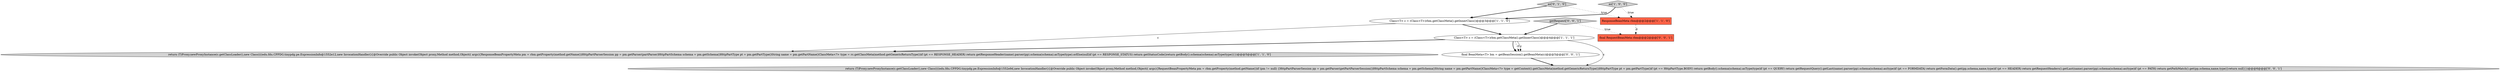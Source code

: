 digraph {
5 [style = filled, label = "as['0', '1', '0']", fillcolor = lightgray, shape = diamond image = "AAA0AAABBB2BBB"];
4 [style = filled, label = "ResponseBeanMeta rbm@@@2@@@['1', '1', '0']", fillcolor = tomato, shape = box image = "AAA0AAABBB1BBB"];
6 [style = filled, label = "final RequestBeanMeta rbm@@@2@@@['0', '0', '1']", fillcolor = tomato, shape = box image = "AAA0AAABBB3BBB"];
3 [style = filled, label = "Class<T> c = (Class<T>)rbm.getClassMeta().getInnerClass()@@@4@@@['1', '1', '1']", fillcolor = white, shape = ellipse image = "AAA0AAABBB1BBB"];
1 [style = filled, label = "return (T)Proxy.newProxyInstance(c.getClassLoader(),new Class((((edu.fdu.CPPDG.tinypdg.pe.ExpressionInfo@1552e12,new InvocationHandler(){@Override public Object invoke(Object proxy,Method method,Object(( args){ResponseBeanPropertyMeta pm = rbm.getProperty(method.getName())HttpPartParserSession pp = pm.getParser(partParser)HttpPartSchema schema = pm.getSchema()HttpPartType pt = pm.getPartType()String name = pm.getPartName()ClassMeta<?> type = rc.getClassMeta(method.getGenericReturnType())if (pt == RESPONSE_HEADER) return getResponseHeader(name).parser(pp).schema(schema).asType(type).orElse(null)if (pt == RESPONSE_STATUS) return getStatusCode()return getBody().schema(schema).asType(type)}})@@@5@@@['1', '1', '0']", fillcolor = lightgray, shape = ellipse image = "AAA0AAABBB1BBB"];
9 [style = filled, label = "return (T)Proxy.newProxyInstance(c.getClassLoader(),new Class((((edu.fdu.CPPDG.tinypdg.pe.ExpressionInfo@1552e9d,new InvocationHandler(){@Override public Object invoke(Object proxy,Method method,Object(( args){RequestBeanPropertyMeta pm = rbm.getProperty(method.getName())if (pm != null) {HttpPartParserSession pp = pm.getParser(getPartParserSession())HttpPartSchema schema = pm.getSchema()String name = pm.getPartName()ClassMeta<?> type = getContext().getClassMeta(method.getGenericReturnType())HttpPartType pt = pm.getPartType()if (pt == HttpPartType.BODY) return getBody().schema(schema).asType(type)if (pt == QUERY) return getRequestQuery().getLast(name).parser(pp).schema(schema).as(type)if (pt == FORMDATA) return getFormData().get(pp,schema,name,type)if (pt == HEADER) return getRequestHeaders().getLast(name).parser(pp).schema(schema).as(type)if (pt == PATH) return getPathMatch().get(pp,schema,name,type)}return null}})@@@6@@@['0', '0', '1']", fillcolor = lightgray, shape = ellipse image = "AAA0AAABBB3BBB"];
0 [style = filled, label = "Class<T> c = (Class<T>)rbm.getClassMeta().getInnerClass()@@@3@@@['1', '1', '0']", fillcolor = white, shape = ellipse image = "AAA0AAABBB1BBB"];
7 [style = filled, label = "final BeanMeta<T> bm = getBeanSession().getBeanMeta(c)@@@5@@@['0', '0', '1']", fillcolor = white, shape = ellipse image = "AAA0AAABBB3BBB"];
2 [style = filled, label = "as['1', '0', '0']", fillcolor = lightgray, shape = diamond image = "AAA0AAABBB1BBB"];
8 [style = filled, label = "getRequest['0', '0', '1']", fillcolor = lightgray, shape = diamond image = "AAA0AAABBB3BBB"];
3->9 [style = solid, label="c"];
0->3 [style = bold, label=""];
7->9 [style = bold, label=""];
2->0 [style = bold, label=""];
0->1 [style = solid, label="c"];
8->6 [style = dotted, label="true"];
5->0 [style = bold, label=""];
3->7 [style = bold, label=""];
3->1 [style = bold, label=""];
4->6 [style = dashed, label="0"];
3->7 [style = dashed, label="0"];
3->7 [style = solid, label="c"];
5->4 [style = dotted, label="true"];
2->4 [style = dotted, label="true"];
8->3 [style = bold, label=""];
}
